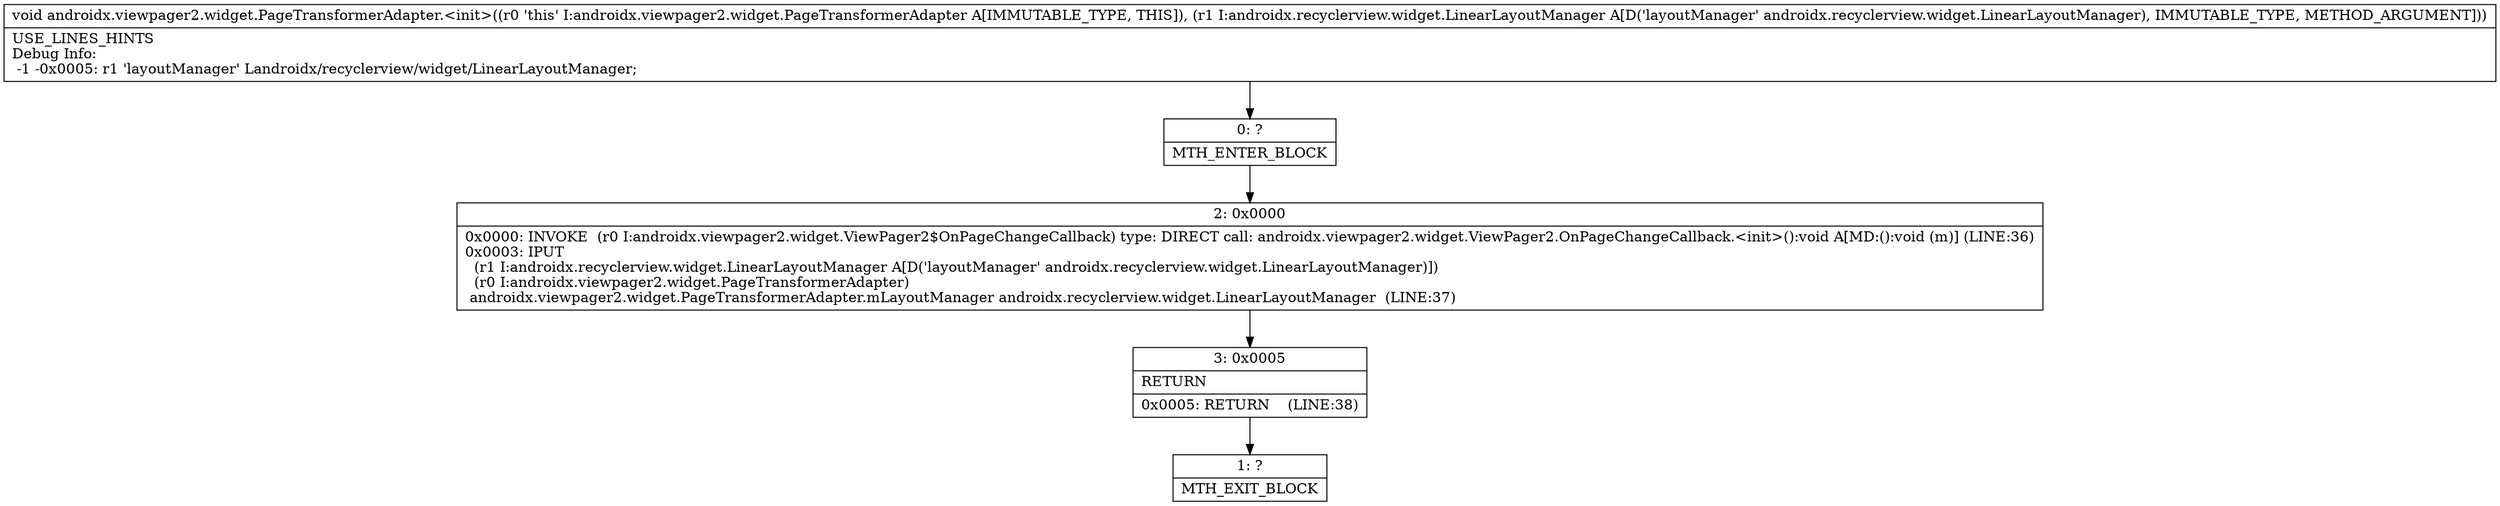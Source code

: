 digraph "CFG forandroidx.viewpager2.widget.PageTransformerAdapter.\<init\>(Landroidx\/recyclerview\/widget\/LinearLayoutManager;)V" {
Node_0 [shape=record,label="{0\:\ ?|MTH_ENTER_BLOCK\l}"];
Node_2 [shape=record,label="{2\:\ 0x0000|0x0000: INVOKE  (r0 I:androidx.viewpager2.widget.ViewPager2$OnPageChangeCallback) type: DIRECT call: androidx.viewpager2.widget.ViewPager2.OnPageChangeCallback.\<init\>():void A[MD:():void (m)] (LINE:36)\l0x0003: IPUT  \l  (r1 I:androidx.recyclerview.widget.LinearLayoutManager A[D('layoutManager' androidx.recyclerview.widget.LinearLayoutManager)])\l  (r0 I:androidx.viewpager2.widget.PageTransformerAdapter)\l androidx.viewpager2.widget.PageTransformerAdapter.mLayoutManager androidx.recyclerview.widget.LinearLayoutManager  (LINE:37)\l}"];
Node_3 [shape=record,label="{3\:\ 0x0005|RETURN\l|0x0005: RETURN    (LINE:38)\l}"];
Node_1 [shape=record,label="{1\:\ ?|MTH_EXIT_BLOCK\l}"];
MethodNode[shape=record,label="{void androidx.viewpager2.widget.PageTransformerAdapter.\<init\>((r0 'this' I:androidx.viewpager2.widget.PageTransformerAdapter A[IMMUTABLE_TYPE, THIS]), (r1 I:androidx.recyclerview.widget.LinearLayoutManager A[D('layoutManager' androidx.recyclerview.widget.LinearLayoutManager), IMMUTABLE_TYPE, METHOD_ARGUMENT]))  | USE_LINES_HINTS\lDebug Info:\l  \-1 \-0x0005: r1 'layoutManager' Landroidx\/recyclerview\/widget\/LinearLayoutManager;\l}"];
MethodNode -> Node_0;Node_0 -> Node_2;
Node_2 -> Node_3;
Node_3 -> Node_1;
}

